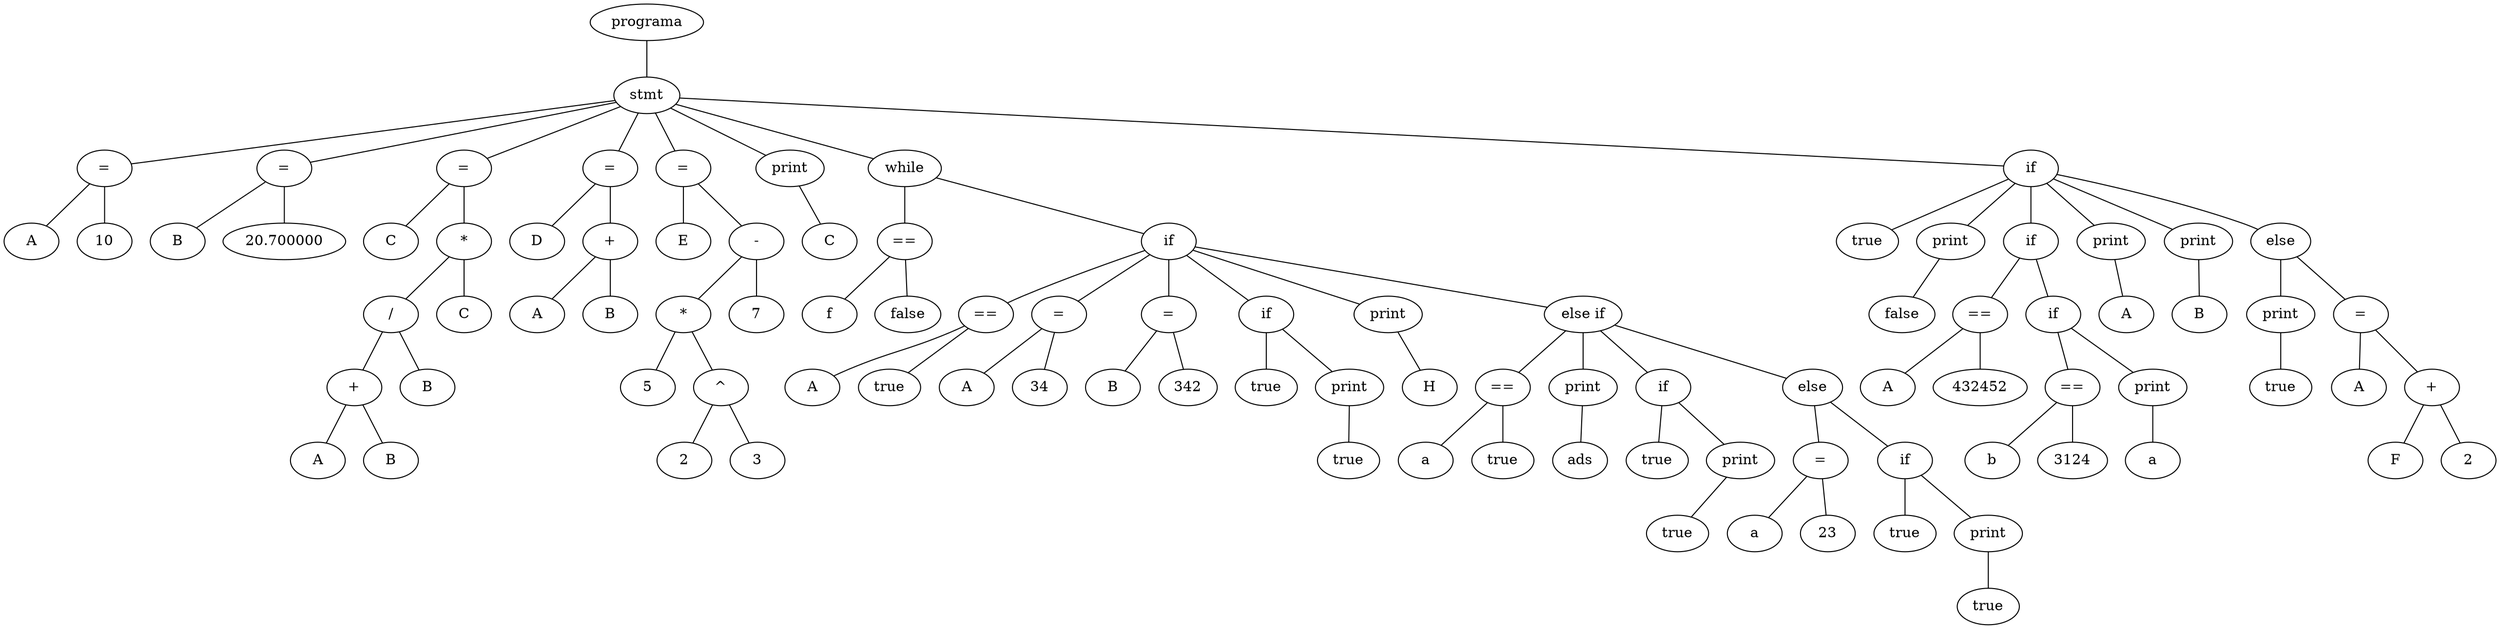 graph G{
	N107[label="programa"];
	N3[label="stmt"];
	N1[label="="];
	N2[label="A"];
	N1 -- N2;
	N0[label="10"];
	N1 -- N0;
	N3 -- N1;
	N5[label="="];
	N6[label="B"];
	N5 -- N6;
	N4[label="20.700000"];
	N5 -- N4;
	N3 -- N5;
	N14[label="="];
	N15[label="C"];
	N14 -- N15;
	N13[label="*"];
	N11[label="/"];
	N9[label="+"];
	N7[label="A"];
	N9 -- N7;
	N8[label="B"];
	N9 -- N8;
	N11 -- N9;
	N10[label="B"];
	N11 -- N10;
	N13 -- N11;
	N12[label="C"];
	N13 -- N12;
	N14 -- N13;
	N3 -- N14;
	N19[label="="];
	N20[label="D"];
	N19 -- N20;
	N18[label="+"];
	N16[label="A"];
	N18 -- N16;
	N17[label="B"];
	N18 -- N17;
	N19 -- N18;
	N3 -- N19;
	N28[label="="];
	N29[label="E"];
	N28 -- N29;
	N27[label="-"];
	N25[label="*"];
	N21[label="5"];
	N25 -- N21;
	N24[label="^"];
	N22[label="2"];
	N24 -- N22;
	N23[label="3"];
	N24 -- N23;
	N25 -- N24;
	N27 -- N25;
	N26[label="7"];
	N27 -- N26;
	N28 -- N27;
	N3 -- N28;
	N31[label="print"];
	N30[label="C"];
	N31 -- N30;
	N3 -- N31;
	N76[label="while"];
	N34[label="=="];
	N32[label="f"];
	N34 -- N32;
	N33[label="false"];
	N34 -- N33;
	N76 -- N34;
	N74[label="if"];
	N37[label="=="];
	N35[label="A"];
	N37 -- N35;
	N36[label="true"];
	N37 -- N36;
	N74 -- N37;
	N39[label="="];
	N40[label="A"];
	N39 -- N40;
	N38[label="34"];
	N39 -- N38;
	N74 -- N39;
	N43[label="="];
	N44[label="B"];
	N43 -- N44;
	N42[label="342"];
	N43 -- N42;
	N74 -- N43;
	N49[label="if"];
	N45[label="true"];
	N49 -- N45;
	N47[label="print"];
	N46[label="true"];
	N47 -- N46;
	N49 -- N47;
	N74 -- N49;
	N51[label="print"];
	N50[label="H"];
	N51 -- N50;
	N74 -- N51;
	N73[label="else if"];
	N54[label="=="];
	N52[label="a"];
	N54 -- N52;
	N53[label="true"];
	N54 -- N53;
	N73 -- N54;
	N56[label="print"];
	N55[label="ads"];
	N56 -- N55;
	N73 -- N56;
	N62[label="if"];
	N58[label="true"];
	N62 -- N58;
	N60[label="print"];
	N59[label="true"];
	N60 -- N59;
	N62 -- N60;
	N73 -- N62;
	N72[label="else"];
	N64[label="="];
	N65[label="a"];
	N64 -- N65;
	N63[label="23"];
	N64 -- N63;
	N72 -- N64;
	N71[label="if"];
	N67[label="true"];
	N71 -- N67;
	N69[label="print"];
	N68[label="true"];
	N69 -- N68;
	N71 -- N69;
	N72 -- N71;
	N73 -- N72;
	N74 -- N73;
	N76 -- N74;
	N3 -- N76;
	N106[label="if"];
	N77[label="true"];
	N106 -- N77;
	N79[label="print"];
	N78[label="false"];
	N79 -- N78;
	N106 -- N79;
	N92[label="if"];
	N83[label="=="];
	N81[label="A"];
	N83 -- N81;
	N82[label="432452"];
	N83 -- N82;
	N92 -- N83;
	N90[label="if"];
	N86[label="=="];
	N84[label="b"];
	N86 -- N84;
	N85[label="3124"];
	N86 -- N85;
	N90 -- N86;
	N88[label="print"];
	N87[label="a"];
	N88 -- N87;
	N90 -- N88;
	N92 -- N90;
	N106 -- N92;
	N94[label="print"];
	N93[label="A"];
	N94 -- N93;
	N106 -- N94;
	N96[label="print"];
	N95[label="B"];
	N96 -- N95;
	N106 -- N96;
	N105[label="else"];
	N98[label="print"];
	N97[label="true"];
	N98 -- N97;
	N105 -- N98;
	N103[label="="];
	N104[label="A"];
	N103 -- N104;
	N102[label="+"];
	N100[label="F"];
	N102 -- N100;
	N101[label="2"];
	N102 -- N101;
	N103 -- N102;
	N105 -- N103;
	N106 -- N105;
	N3 -- N106;
	N107 -- N3;
}